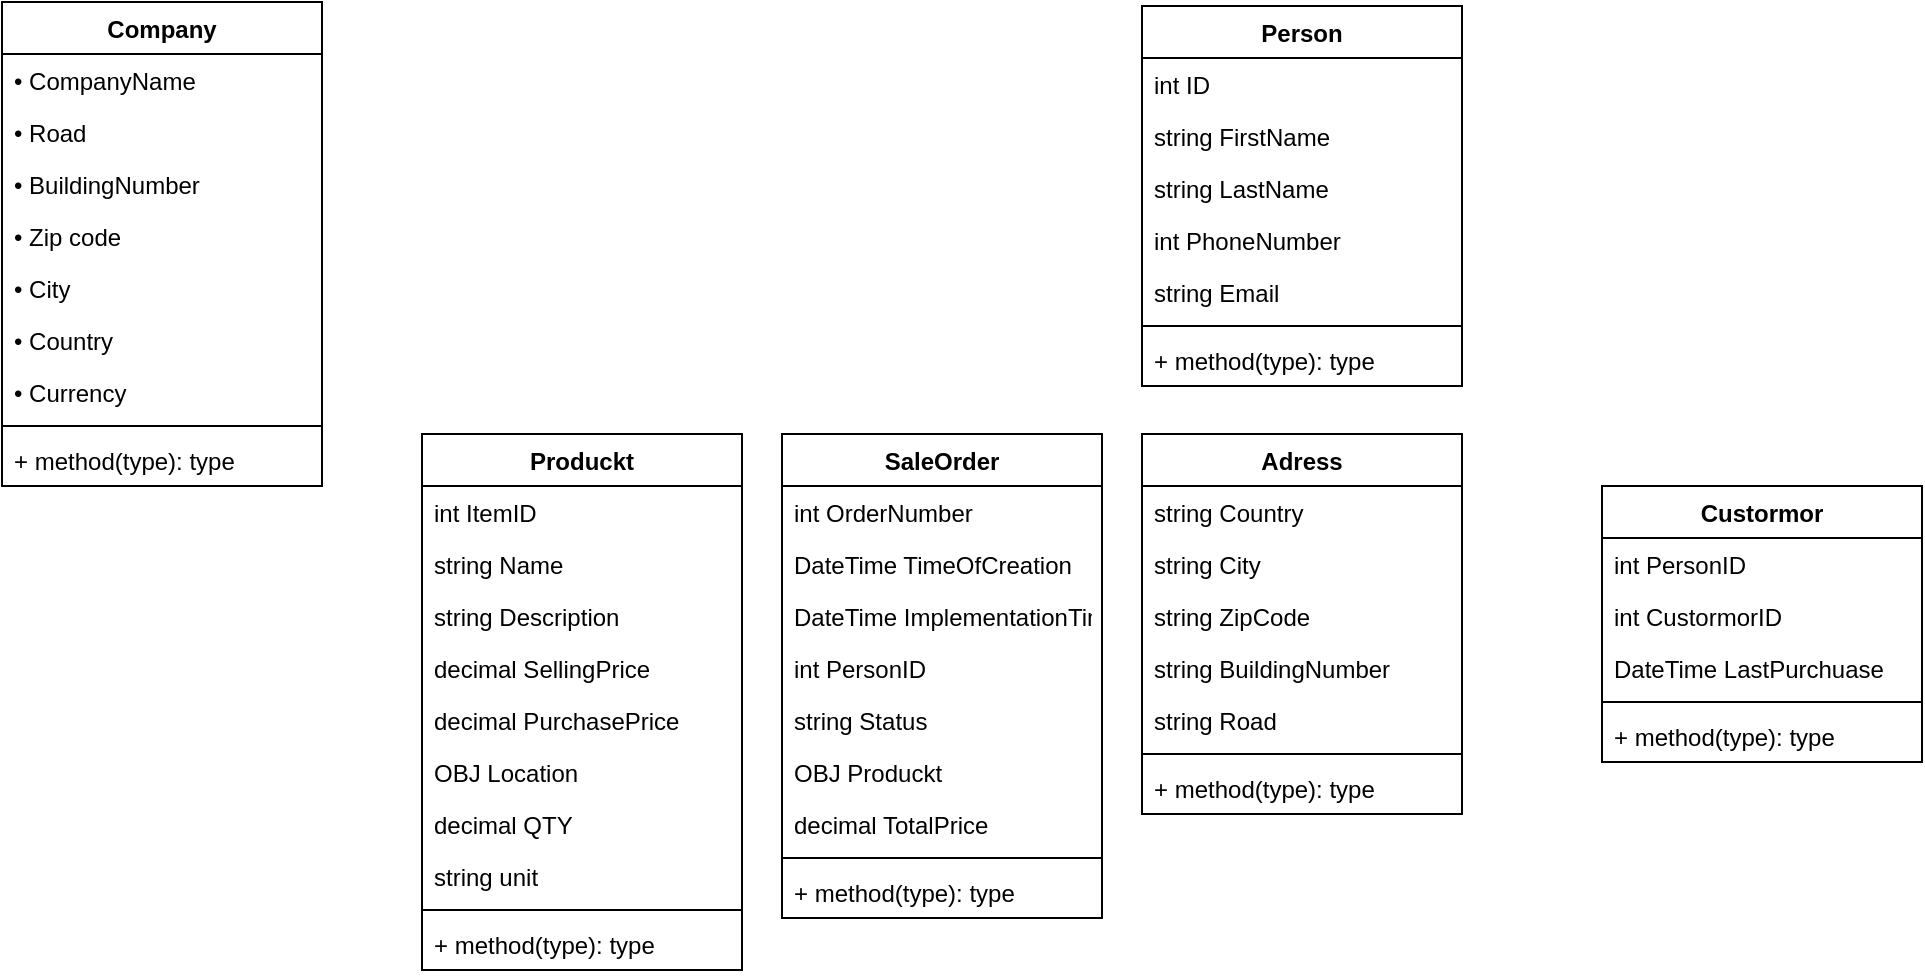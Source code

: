 <mxfile version="20.2.6" type="device"><diagram name="Page-1" id="e7e014a7-5840-1c2e-5031-d8a46d1fe8dd"><mxGraphModel dx="1182" dy="732" grid="1" gridSize="10" guides="1" tooltips="1" connect="1" arrows="1" fold="1" page="1" pageScale="1" pageWidth="1169" pageHeight="826" background="none" math="0" shadow="0"><root><mxCell id="0"/><mxCell id="1" parent="0"/><mxCell id="sadiETQcaKYxQHdvcYxY-53" value="Custormor" style="swimlane;fontStyle=1;align=center;verticalAlign=top;childLayout=stackLayout;horizontal=1;startSize=26;horizontalStack=0;resizeParent=1;resizeParentMax=0;resizeLast=0;collapsible=1;marginBottom=0;" vertex="1" parent="1"><mxGeometry x="950" y="260" width="160" height="138" as="geometry"/></mxCell><mxCell id="sadiETQcaKYxQHdvcYxY-54" value="int PersonID" style="text;strokeColor=none;fillColor=none;align=left;verticalAlign=top;spacingLeft=4;spacingRight=4;overflow=hidden;rotatable=0;points=[[0,0.5],[1,0.5]];portConstraint=eastwest;" vertex="1" parent="sadiETQcaKYxQHdvcYxY-53"><mxGeometry y="26" width="160" height="26" as="geometry"/></mxCell><mxCell id="sadiETQcaKYxQHdvcYxY-127" value="int CustormorID" style="text;strokeColor=none;fillColor=none;align=left;verticalAlign=top;spacingLeft=4;spacingRight=4;overflow=hidden;rotatable=0;points=[[0,0.5],[1,0.5]];portConstraint=eastwest;" vertex="1" parent="sadiETQcaKYxQHdvcYxY-53"><mxGeometry y="52" width="160" height="26" as="geometry"/></mxCell><mxCell id="sadiETQcaKYxQHdvcYxY-124" value="DateTime LastPurchuase" style="text;strokeColor=none;fillColor=none;align=left;verticalAlign=top;spacingLeft=4;spacingRight=4;overflow=hidden;rotatable=0;points=[[0,0.5],[1,0.5]];portConstraint=eastwest;" vertex="1" parent="sadiETQcaKYxQHdvcYxY-53"><mxGeometry y="78" width="160" height="26" as="geometry"/></mxCell><mxCell id="sadiETQcaKYxQHdvcYxY-55" value="" style="line;strokeWidth=1;fillColor=none;align=left;verticalAlign=middle;spacingTop=-1;spacingLeft=3;spacingRight=3;rotatable=0;labelPosition=right;points=[];portConstraint=eastwest;" vertex="1" parent="sadiETQcaKYxQHdvcYxY-53"><mxGeometry y="104" width="160" height="8" as="geometry"/></mxCell><mxCell id="sadiETQcaKYxQHdvcYxY-56" value="+ method(type): type" style="text;strokeColor=none;fillColor=none;align=left;verticalAlign=top;spacingLeft=4;spacingRight=4;overflow=hidden;rotatable=0;points=[[0,0.5],[1,0.5]];portConstraint=eastwest;" vertex="1" parent="sadiETQcaKYxQHdvcYxY-53"><mxGeometry y="112" width="160" height="26" as="geometry"/></mxCell><mxCell id="sadiETQcaKYxQHdvcYxY-61" value="SaleOrder" style="swimlane;fontStyle=1;align=center;verticalAlign=top;childLayout=stackLayout;horizontal=1;startSize=26;horizontalStack=0;resizeParent=1;resizeParentMax=0;resizeLast=0;collapsible=1;marginBottom=0;" vertex="1" parent="1"><mxGeometry x="540" y="234" width="160" height="242" as="geometry"/></mxCell><mxCell id="sadiETQcaKYxQHdvcYxY-62" value="int OrderNumber" style="text;strokeColor=none;fillColor=none;align=left;verticalAlign=top;spacingLeft=4;spacingRight=4;overflow=hidden;rotatable=0;points=[[0,0.5],[1,0.5]];portConstraint=eastwest;" vertex="1" parent="sadiETQcaKYxQHdvcYxY-61"><mxGeometry y="26" width="160" height="26" as="geometry"/></mxCell><mxCell id="sadiETQcaKYxQHdvcYxY-99" value="DateTime TimeOfCreation" style="text;strokeColor=none;fillColor=none;align=left;verticalAlign=top;spacingLeft=4;spacingRight=4;overflow=hidden;rotatable=0;points=[[0,0.5],[1,0.5]];portConstraint=eastwest;" vertex="1" parent="sadiETQcaKYxQHdvcYxY-61"><mxGeometry y="52" width="160" height="26" as="geometry"/></mxCell><mxCell id="sadiETQcaKYxQHdvcYxY-100" value="DateTime ImplementationTime" style="text;strokeColor=none;fillColor=none;align=left;verticalAlign=top;spacingLeft=4;spacingRight=4;overflow=hidden;rotatable=0;points=[[0,0.5],[1,0.5]];portConstraint=eastwest;" vertex="1" parent="sadiETQcaKYxQHdvcYxY-61"><mxGeometry y="78" width="160" height="26" as="geometry"/></mxCell><mxCell id="sadiETQcaKYxQHdvcYxY-101" value="int PersonID" style="text;strokeColor=none;fillColor=none;align=left;verticalAlign=top;spacingLeft=4;spacingRight=4;overflow=hidden;rotatable=0;points=[[0,0.5],[1,0.5]];portConstraint=eastwest;" vertex="1" parent="sadiETQcaKYxQHdvcYxY-61"><mxGeometry y="104" width="160" height="26" as="geometry"/></mxCell><mxCell id="sadiETQcaKYxQHdvcYxY-102" value="string Status" style="text;strokeColor=none;fillColor=none;align=left;verticalAlign=top;spacingLeft=4;spacingRight=4;overflow=hidden;rotatable=0;points=[[0,0.5],[1,0.5]];portConstraint=eastwest;" vertex="1" parent="sadiETQcaKYxQHdvcYxY-61"><mxGeometry y="130" width="160" height="26" as="geometry"/></mxCell><mxCell id="sadiETQcaKYxQHdvcYxY-128" value="OBJ Produckt" style="text;strokeColor=none;fillColor=none;align=left;verticalAlign=top;spacingLeft=4;spacingRight=4;overflow=hidden;rotatable=0;points=[[0,0.5],[1,0.5]];portConstraint=eastwest;" vertex="1" parent="sadiETQcaKYxQHdvcYxY-61"><mxGeometry y="156" width="160" height="26" as="geometry"/></mxCell><mxCell id="sadiETQcaKYxQHdvcYxY-129" value="decimal TotalPrice" style="text;strokeColor=none;fillColor=none;align=left;verticalAlign=top;spacingLeft=4;spacingRight=4;overflow=hidden;rotatable=0;points=[[0,0.5],[1,0.5]];portConstraint=eastwest;" vertex="1" parent="sadiETQcaKYxQHdvcYxY-61"><mxGeometry y="182" width="160" height="26" as="geometry"/></mxCell><mxCell id="sadiETQcaKYxQHdvcYxY-63" value="" style="line;strokeWidth=1;fillColor=none;align=left;verticalAlign=middle;spacingTop=-1;spacingLeft=3;spacingRight=3;rotatable=0;labelPosition=right;points=[];portConstraint=eastwest;" vertex="1" parent="sadiETQcaKYxQHdvcYxY-61"><mxGeometry y="208" width="160" height="8" as="geometry"/></mxCell><mxCell id="sadiETQcaKYxQHdvcYxY-64" value="+ method(type): type" style="text;strokeColor=none;fillColor=none;align=left;verticalAlign=top;spacingLeft=4;spacingRight=4;overflow=hidden;rotatable=0;points=[[0,0.5],[1,0.5]];portConstraint=eastwest;" vertex="1" parent="sadiETQcaKYxQHdvcYxY-61"><mxGeometry y="216" width="160" height="26" as="geometry"/></mxCell><mxCell id="sadiETQcaKYxQHdvcYxY-69" value="Adress" style="swimlane;fontStyle=1;align=center;verticalAlign=top;childLayout=stackLayout;horizontal=1;startSize=26;horizontalStack=0;resizeParent=1;resizeParentMax=0;resizeLast=0;collapsible=1;marginBottom=0;" vertex="1" parent="1"><mxGeometry x="720" y="234" width="160" height="190" as="geometry"/></mxCell><mxCell id="sadiETQcaKYxQHdvcYxY-118" value="string Country" style="text;strokeColor=none;fillColor=none;align=left;verticalAlign=top;spacingLeft=4;spacingRight=4;overflow=hidden;rotatable=0;points=[[0,0.5],[1,0.5]];portConstraint=eastwest;" vertex="1" parent="sadiETQcaKYxQHdvcYxY-69"><mxGeometry y="26" width="160" height="26" as="geometry"/></mxCell><mxCell id="sadiETQcaKYxQHdvcYxY-117" value="string City" style="text;strokeColor=none;fillColor=none;align=left;verticalAlign=top;spacingLeft=4;spacingRight=4;overflow=hidden;rotatable=0;points=[[0,0.5],[1,0.5]];portConstraint=eastwest;" vertex="1" parent="sadiETQcaKYxQHdvcYxY-69"><mxGeometry y="52" width="160" height="26" as="geometry"/></mxCell><mxCell id="sadiETQcaKYxQHdvcYxY-116" value="string ZipCode" style="text;strokeColor=none;fillColor=none;align=left;verticalAlign=top;spacingLeft=4;spacingRight=4;overflow=hidden;rotatable=0;points=[[0,0.5],[1,0.5]];portConstraint=eastwest;" vertex="1" parent="sadiETQcaKYxQHdvcYxY-69"><mxGeometry y="78" width="160" height="26" as="geometry"/></mxCell><mxCell id="sadiETQcaKYxQHdvcYxY-115" value="string BuildingNumber" style="text;strokeColor=none;fillColor=none;align=left;verticalAlign=top;spacingLeft=4;spacingRight=4;overflow=hidden;rotatable=0;points=[[0,0.5],[1,0.5]];portConstraint=eastwest;" vertex="1" parent="sadiETQcaKYxQHdvcYxY-69"><mxGeometry y="104" width="160" height="26" as="geometry"/></mxCell><mxCell id="sadiETQcaKYxQHdvcYxY-114" value="string Road" style="text;strokeColor=none;fillColor=none;align=left;verticalAlign=top;spacingLeft=4;spacingRight=4;overflow=hidden;rotatable=0;points=[[0,0.5],[1,0.5]];portConstraint=eastwest;" vertex="1" parent="sadiETQcaKYxQHdvcYxY-69"><mxGeometry y="130" width="160" height="26" as="geometry"/></mxCell><mxCell id="sadiETQcaKYxQHdvcYxY-71" value="" style="line;strokeWidth=1;fillColor=none;align=left;verticalAlign=middle;spacingTop=-1;spacingLeft=3;spacingRight=3;rotatable=0;labelPosition=right;points=[];portConstraint=eastwest;" vertex="1" parent="sadiETQcaKYxQHdvcYxY-69"><mxGeometry y="156" width="160" height="8" as="geometry"/></mxCell><mxCell id="sadiETQcaKYxQHdvcYxY-72" value="+ method(type): type" style="text;strokeColor=none;fillColor=none;align=left;verticalAlign=top;spacingLeft=4;spacingRight=4;overflow=hidden;rotatable=0;points=[[0,0.5],[1,0.5]];portConstraint=eastwest;" vertex="1" parent="sadiETQcaKYxQHdvcYxY-69"><mxGeometry y="164" width="160" height="26" as="geometry"/></mxCell><mxCell id="sadiETQcaKYxQHdvcYxY-73" value="Person" style="swimlane;fontStyle=1;align=center;verticalAlign=top;childLayout=stackLayout;horizontal=1;startSize=26;horizontalStack=0;resizeParent=1;resizeParentMax=0;resizeLast=0;collapsible=1;marginBottom=0;" vertex="1" parent="1"><mxGeometry x="720" y="20" width="160" height="190" as="geometry"/></mxCell><mxCell id="sadiETQcaKYxQHdvcYxY-108" value="int ID" style="text;strokeColor=none;fillColor=none;align=left;verticalAlign=top;spacingLeft=4;spacingRight=4;overflow=hidden;rotatable=0;points=[[0,0.5],[1,0.5]];portConstraint=eastwest;" vertex="1" parent="sadiETQcaKYxQHdvcYxY-73"><mxGeometry y="26" width="160" height="26" as="geometry"/></mxCell><mxCell id="sadiETQcaKYxQHdvcYxY-126" value="string FirstName" style="text;strokeColor=none;fillColor=none;align=left;verticalAlign=top;spacingLeft=4;spacingRight=4;overflow=hidden;rotatable=0;points=[[0,0.5],[1,0.5]];portConstraint=eastwest;" vertex="1" parent="sadiETQcaKYxQHdvcYxY-73"><mxGeometry y="52" width="160" height="26" as="geometry"/></mxCell><mxCell id="sadiETQcaKYxQHdvcYxY-109" value="string LastName" style="text;strokeColor=none;fillColor=none;align=left;verticalAlign=top;spacingLeft=4;spacingRight=4;overflow=hidden;rotatable=0;points=[[0,0.5],[1,0.5]];portConstraint=eastwest;" vertex="1" parent="sadiETQcaKYxQHdvcYxY-73"><mxGeometry y="78" width="160" height="26" as="geometry"/></mxCell><mxCell id="sadiETQcaKYxQHdvcYxY-111" value="int PhoneNumber" style="text;strokeColor=none;fillColor=none;align=left;verticalAlign=top;spacingLeft=4;spacingRight=4;overflow=hidden;rotatable=0;points=[[0,0.5],[1,0.5]];portConstraint=eastwest;" vertex="1" parent="sadiETQcaKYxQHdvcYxY-73"><mxGeometry y="104" width="160" height="26" as="geometry"/></mxCell><mxCell id="sadiETQcaKYxQHdvcYxY-112" value="string Email" style="text;strokeColor=none;fillColor=none;align=left;verticalAlign=top;spacingLeft=4;spacingRight=4;overflow=hidden;rotatable=0;points=[[0,0.5],[1,0.5]];portConstraint=eastwest;" vertex="1" parent="sadiETQcaKYxQHdvcYxY-73"><mxGeometry y="130" width="160" height="26" as="geometry"/></mxCell><mxCell id="sadiETQcaKYxQHdvcYxY-75" value="" style="line;strokeWidth=1;fillColor=none;align=left;verticalAlign=middle;spacingTop=-1;spacingLeft=3;spacingRight=3;rotatable=0;labelPosition=right;points=[];portConstraint=eastwest;" vertex="1" parent="sadiETQcaKYxQHdvcYxY-73"><mxGeometry y="156" width="160" height="8" as="geometry"/></mxCell><mxCell id="sadiETQcaKYxQHdvcYxY-76" value="+ method(type): type" style="text;strokeColor=none;fillColor=none;align=left;verticalAlign=top;spacingLeft=4;spacingRight=4;overflow=hidden;rotatable=0;points=[[0,0.5],[1,0.5]];portConstraint=eastwest;" vertex="1" parent="sadiETQcaKYxQHdvcYxY-73"><mxGeometry y="164" width="160" height="26" as="geometry"/></mxCell><mxCell id="sadiETQcaKYxQHdvcYxY-77" value="Produckt" style="swimlane;fontStyle=1;align=center;verticalAlign=top;childLayout=stackLayout;horizontal=1;startSize=26;horizontalStack=0;resizeParent=1;resizeParentMax=0;resizeLast=0;collapsible=1;marginBottom=0;" vertex="1" parent="1"><mxGeometry x="360" y="234" width="160" height="268" as="geometry"/></mxCell><mxCell id="sadiETQcaKYxQHdvcYxY-78" value="int ItemID" style="text;strokeColor=none;fillColor=none;align=left;verticalAlign=top;spacingLeft=4;spacingRight=4;overflow=hidden;rotatable=0;points=[[0,0.5],[1,0.5]];portConstraint=eastwest;" vertex="1" parent="sadiETQcaKYxQHdvcYxY-77"><mxGeometry y="26" width="160" height="26" as="geometry"/></mxCell><mxCell id="sadiETQcaKYxQHdvcYxY-92" value="string Name" style="text;strokeColor=none;fillColor=none;align=left;verticalAlign=top;spacingLeft=4;spacingRight=4;overflow=hidden;rotatable=0;points=[[0,0.5],[1,0.5]];portConstraint=eastwest;" vertex="1" parent="sadiETQcaKYxQHdvcYxY-77"><mxGeometry y="52" width="160" height="26" as="geometry"/></mxCell><mxCell id="sadiETQcaKYxQHdvcYxY-93" value="string Description" style="text;strokeColor=none;fillColor=none;align=left;verticalAlign=top;spacingLeft=4;spacingRight=4;overflow=hidden;rotatable=0;points=[[0,0.5],[1,0.5]];portConstraint=eastwest;" vertex="1" parent="sadiETQcaKYxQHdvcYxY-77"><mxGeometry y="78" width="160" height="26" as="geometry"/></mxCell><mxCell id="sadiETQcaKYxQHdvcYxY-94" value="decimal SellingPrice" style="text;strokeColor=none;fillColor=none;align=left;verticalAlign=top;spacingLeft=4;spacingRight=4;overflow=hidden;rotatable=0;points=[[0,0.5],[1,0.5]];portConstraint=eastwest;" vertex="1" parent="sadiETQcaKYxQHdvcYxY-77"><mxGeometry y="104" width="160" height="26" as="geometry"/></mxCell><mxCell id="sadiETQcaKYxQHdvcYxY-95" value="decimal PurchasePrice" style="text;strokeColor=none;fillColor=none;align=left;verticalAlign=top;spacingLeft=4;spacingRight=4;overflow=hidden;rotatable=0;points=[[0,0.5],[1,0.5]];portConstraint=eastwest;" vertex="1" parent="sadiETQcaKYxQHdvcYxY-77"><mxGeometry y="130" width="160" height="26" as="geometry"/></mxCell><mxCell id="sadiETQcaKYxQHdvcYxY-96" value="OBJ Location" style="text;strokeColor=none;fillColor=none;align=left;verticalAlign=top;spacingLeft=4;spacingRight=4;overflow=hidden;rotatable=0;points=[[0,0.5],[1,0.5]];portConstraint=eastwest;" vertex="1" parent="sadiETQcaKYxQHdvcYxY-77"><mxGeometry y="156" width="160" height="26" as="geometry"/></mxCell><mxCell id="sadiETQcaKYxQHdvcYxY-97" value="decimal QTY " style="text;strokeColor=none;fillColor=none;align=left;verticalAlign=top;spacingLeft=4;spacingRight=4;overflow=hidden;rotatable=0;points=[[0,0.5],[1,0.5]];portConstraint=eastwest;" vertex="1" parent="sadiETQcaKYxQHdvcYxY-77"><mxGeometry y="182" width="160" height="26" as="geometry"/></mxCell><mxCell id="sadiETQcaKYxQHdvcYxY-98" value="string unit" style="text;strokeColor=none;fillColor=none;align=left;verticalAlign=top;spacingLeft=4;spacingRight=4;overflow=hidden;rotatable=0;points=[[0,0.5],[1,0.5]];portConstraint=eastwest;" vertex="1" parent="sadiETQcaKYxQHdvcYxY-77"><mxGeometry y="208" width="160" height="26" as="geometry"/></mxCell><mxCell id="sadiETQcaKYxQHdvcYxY-79" value="" style="line;strokeWidth=1;fillColor=none;align=left;verticalAlign=middle;spacingTop=-1;spacingLeft=3;spacingRight=3;rotatable=0;labelPosition=right;points=[];portConstraint=eastwest;" vertex="1" parent="sadiETQcaKYxQHdvcYxY-77"><mxGeometry y="234" width="160" height="8" as="geometry"/></mxCell><mxCell id="sadiETQcaKYxQHdvcYxY-80" value="+ method(type): type" style="text;strokeColor=none;fillColor=none;align=left;verticalAlign=top;spacingLeft=4;spacingRight=4;overflow=hidden;rotatable=0;points=[[0,0.5],[1,0.5]];portConstraint=eastwest;" vertex="1" parent="sadiETQcaKYxQHdvcYxY-77"><mxGeometry y="242" width="160" height="26" as="geometry"/></mxCell><mxCell id="sadiETQcaKYxQHdvcYxY-81" value="Company" style="swimlane;fontStyle=1;align=center;verticalAlign=top;childLayout=stackLayout;horizontal=1;startSize=26;horizontalStack=0;resizeParent=1;resizeParentMax=0;resizeLast=0;collapsible=1;marginBottom=0;" vertex="1" parent="1"><mxGeometry x="150" y="18" width="160" height="242" as="geometry"/></mxCell><mxCell id="sadiETQcaKYxQHdvcYxY-82" value="• CompanyName" style="text;strokeColor=none;fillColor=none;align=left;verticalAlign=top;spacingLeft=4;spacingRight=4;overflow=hidden;rotatable=0;points=[[0,0.5],[1,0.5]];portConstraint=eastwest;" vertex="1" parent="sadiETQcaKYxQHdvcYxY-81"><mxGeometry y="26" width="160" height="26" as="geometry"/></mxCell><mxCell id="sadiETQcaKYxQHdvcYxY-85" value="• Road" style="text;strokeColor=none;fillColor=none;align=left;verticalAlign=top;spacingLeft=4;spacingRight=4;overflow=hidden;rotatable=0;points=[[0,0.5],[1,0.5]];portConstraint=eastwest;" vertex="1" parent="sadiETQcaKYxQHdvcYxY-81"><mxGeometry y="52" width="160" height="26" as="geometry"/></mxCell><mxCell id="sadiETQcaKYxQHdvcYxY-86" value="• BuildingNumber" style="text;strokeColor=none;fillColor=none;align=left;verticalAlign=top;spacingLeft=4;spacingRight=4;overflow=hidden;rotatable=0;points=[[0,0.5],[1,0.5]];portConstraint=eastwest;" vertex="1" parent="sadiETQcaKYxQHdvcYxY-81"><mxGeometry y="78" width="160" height="26" as="geometry"/></mxCell><mxCell id="sadiETQcaKYxQHdvcYxY-87" value="• Zip code" style="text;strokeColor=none;fillColor=none;align=left;verticalAlign=top;spacingLeft=4;spacingRight=4;overflow=hidden;rotatable=0;points=[[0,0.5],[1,0.5]];portConstraint=eastwest;" vertex="1" parent="sadiETQcaKYxQHdvcYxY-81"><mxGeometry y="104" width="160" height="26" as="geometry"/></mxCell><mxCell id="sadiETQcaKYxQHdvcYxY-88" value="• City" style="text;strokeColor=none;fillColor=none;align=left;verticalAlign=top;spacingLeft=4;spacingRight=4;overflow=hidden;rotatable=0;points=[[0,0.5],[1,0.5]];portConstraint=eastwest;" vertex="1" parent="sadiETQcaKYxQHdvcYxY-81"><mxGeometry y="130" width="160" height="26" as="geometry"/></mxCell><mxCell id="sadiETQcaKYxQHdvcYxY-91" value="• Country" style="text;strokeColor=none;fillColor=none;align=left;verticalAlign=top;spacingLeft=4;spacingRight=4;overflow=hidden;rotatable=0;points=[[0,0.5],[1,0.5]];portConstraint=eastwest;" vertex="1" parent="sadiETQcaKYxQHdvcYxY-81"><mxGeometry y="156" width="160" height="26" as="geometry"/></mxCell><mxCell id="sadiETQcaKYxQHdvcYxY-89" value="• Currency" style="text;strokeColor=none;fillColor=none;align=left;verticalAlign=top;spacingLeft=4;spacingRight=4;overflow=hidden;rotatable=0;points=[[0,0.5],[1,0.5]];portConstraint=eastwest;" vertex="1" parent="sadiETQcaKYxQHdvcYxY-81"><mxGeometry y="182" width="160" height="26" as="geometry"/></mxCell><mxCell id="sadiETQcaKYxQHdvcYxY-83" value="" style="line;strokeWidth=1;fillColor=none;align=left;verticalAlign=middle;spacingTop=-1;spacingLeft=3;spacingRight=3;rotatable=0;labelPosition=right;points=[];portConstraint=eastwest;" vertex="1" parent="sadiETQcaKYxQHdvcYxY-81"><mxGeometry y="208" width="160" height="8" as="geometry"/></mxCell><mxCell id="sadiETQcaKYxQHdvcYxY-84" value="+ method(type): type" style="text;strokeColor=none;fillColor=none;align=left;verticalAlign=top;spacingLeft=4;spacingRight=4;overflow=hidden;rotatable=0;points=[[0,0.5],[1,0.5]];portConstraint=eastwest;" vertex="1" parent="sadiETQcaKYxQHdvcYxY-81"><mxGeometry y="216" width="160" height="26" as="geometry"/></mxCell></root></mxGraphModel></diagram></mxfile>